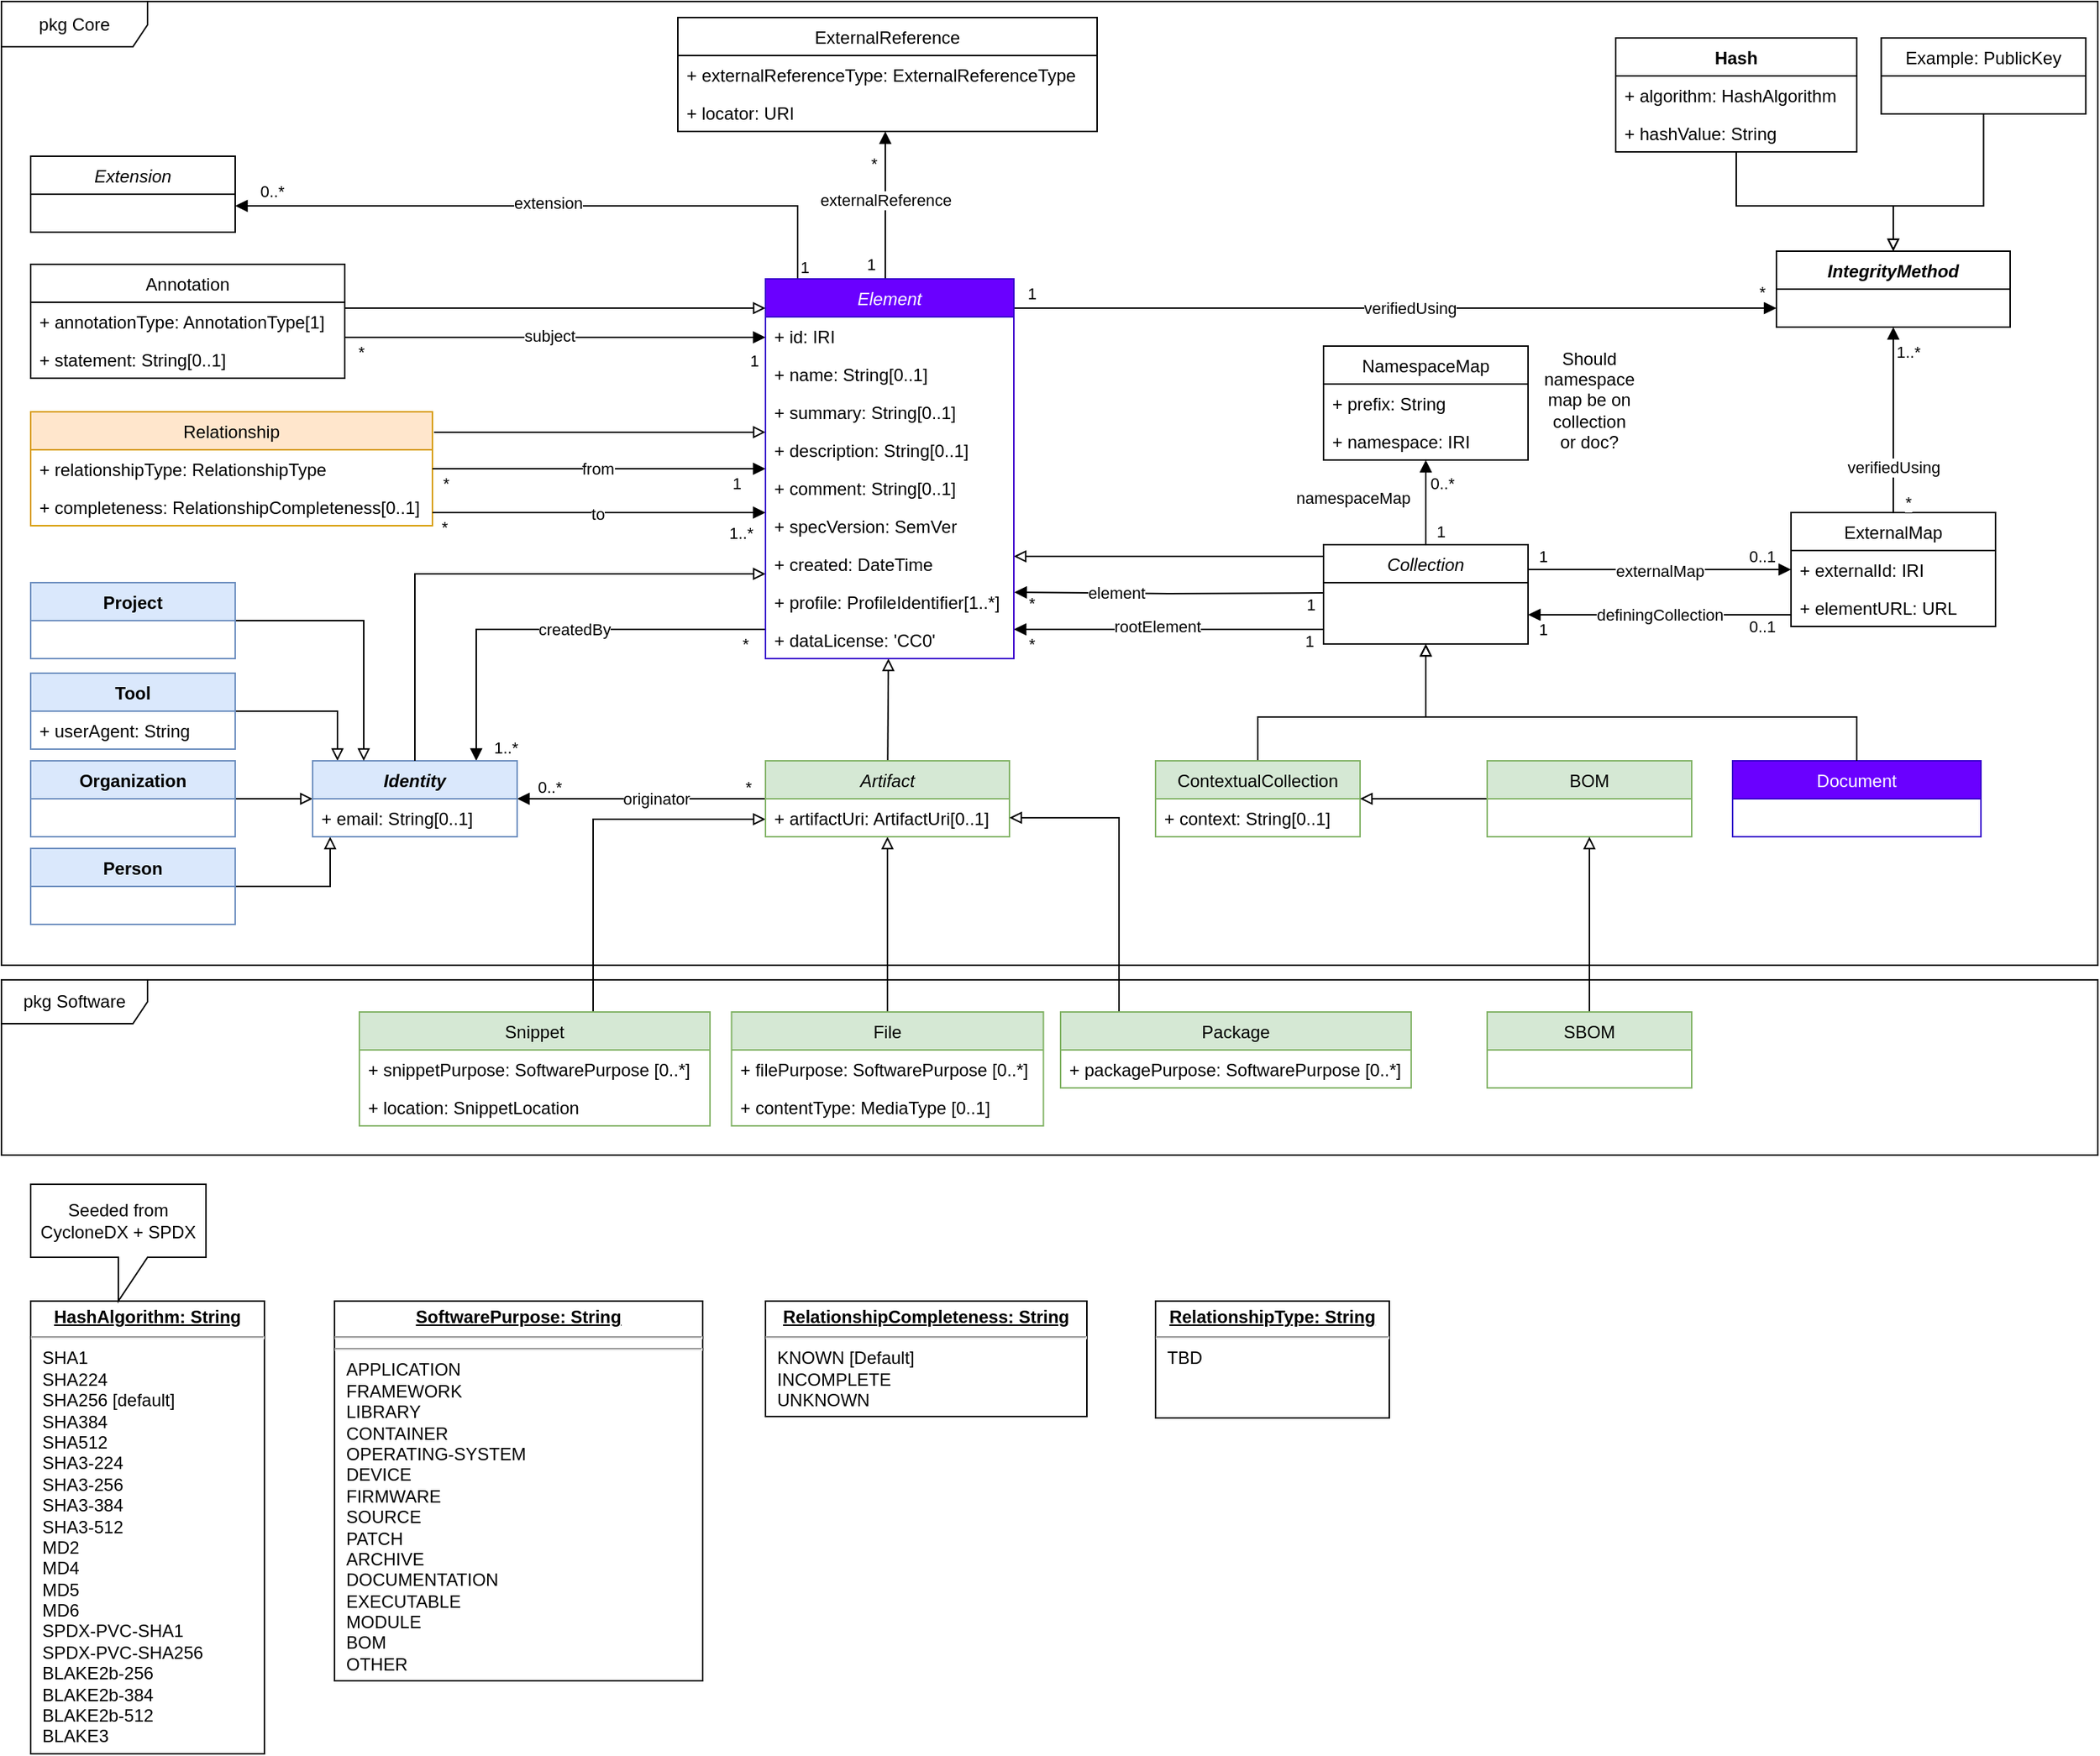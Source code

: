 <mxfile compressed="false" version="16.5.1" type="device">
  <diagram name="Latest" id="evL5fLv8r15yFEJPhG0Y">
    <mxGraphModel dx="1102" dy="1875" grid="1" gridSize="10" guides="1" tooltips="1" connect="1" arrows="1" fold="1" page="1" pageScale="1" pageWidth="1100" pageHeight="850" math="0" shadow="0">
      <root>
        <mxCell id="lbw5UqFOsXxO_sbxoh2b-0" />
        <mxCell id="lbw5UqFOsXxO_sbxoh2b-1" parent="lbw5UqFOsXxO_sbxoh2b-0" />
        <mxCell id="lbw5UqFOsXxO_sbxoh2b-2" value="pkg Core" style="shape=umlFrame;whiteSpace=wrap;html=1;width=100;height=31;" parent="lbw5UqFOsXxO_sbxoh2b-1" vertex="1">
          <mxGeometry x="15" y="-830" width="1435" height="660" as="geometry" />
        </mxCell>
        <mxCell id="lbw5UqFOsXxO_sbxoh2b-64" value="Relationship" style="swimlane;fontStyle=0;childLayout=stackLayout;horizontal=1;startSize=26;fillColor=#ffe6cc;horizontalStack=0;resizeParent=1;resizeParentMax=0;resizeLast=0;collapsible=1;marginBottom=0;strokeColor=#d79b00;" parent="lbw5UqFOsXxO_sbxoh2b-1" vertex="1">
          <mxGeometry x="35" y="-549" width="275" height="78" as="geometry" />
        </mxCell>
        <mxCell id="lbw5UqFOsXxO_sbxoh2b-65" value="+ relationshipType: RelationshipType" style="text;strokeColor=none;fillColor=none;align=left;verticalAlign=top;spacingLeft=4;spacingRight=4;overflow=hidden;rotatable=0;points=[[0,0.5],[1,0.5]];portConstraint=eastwest;" parent="lbw5UqFOsXxO_sbxoh2b-64" vertex="1">
          <mxGeometry y="26" width="275" height="26" as="geometry" />
        </mxCell>
        <mxCell id="lbw5UqFOsXxO_sbxoh2b-66" value="+ completeness: RelationshipCompleteness[0..1]" style="text;strokeColor=none;fillColor=none;align=left;verticalAlign=top;spacingLeft=4;spacingRight=4;overflow=hidden;rotatable=0;points=[[0,0.5],[1,0.5]];portConstraint=eastwest;" parent="lbw5UqFOsXxO_sbxoh2b-64" vertex="1">
          <mxGeometry y="52" width="275" height="26" as="geometry" />
        </mxCell>
        <mxCell id="s9GtI_vweYOVL9K8k0TA-0" value="Collection" style="swimlane;fontStyle=2;childLayout=stackLayout;horizontal=1;startSize=26;fillColor=none;horizontalStack=0;resizeParent=1;resizeParentMax=0;resizeLast=0;collapsible=1;marginBottom=0;" parent="lbw5UqFOsXxO_sbxoh2b-1" vertex="1">
          <mxGeometry x="920" y="-458" width="140" height="68" as="geometry" />
        </mxCell>
        <mxCell id="s9GtI_vweYOVL9K8k0TA-11" value="Document" style="swimlane;fontStyle=0;childLayout=stackLayout;horizontal=1;startSize=26;fillColor=#6a00ff;horizontalStack=0;resizeParent=1;resizeParentMax=0;resizeLast=0;collapsible=1;marginBottom=0;strokeColor=#3700CC;fontColor=#ffffff;" parent="lbw5UqFOsXxO_sbxoh2b-1" vertex="1">
          <mxGeometry x="1200" y="-310" width="170" height="52" as="geometry" />
        </mxCell>
        <mxCell id="ufostXa2ktRmBCj3IWHJ-17" value="ExternalMap" style="swimlane;fontStyle=0;childLayout=stackLayout;horizontal=1;startSize=26;fillColor=none;horizontalStack=0;resizeParent=1;resizeParentMax=0;resizeLast=0;collapsible=1;marginBottom=0;" parent="lbw5UqFOsXxO_sbxoh2b-1" vertex="1">
          <mxGeometry x="1240" y="-480" width="140" height="78" as="geometry" />
        </mxCell>
        <mxCell id="ufostXa2ktRmBCj3IWHJ-18" value="+ externalId: IRI" style="text;strokeColor=none;fillColor=none;align=left;verticalAlign=top;spacingLeft=4;spacingRight=4;overflow=hidden;rotatable=0;points=[[0,0.5],[1,0.5]];portConstraint=eastwest;" parent="ufostXa2ktRmBCj3IWHJ-17" vertex="1">
          <mxGeometry y="26" width="140" height="26" as="geometry" />
        </mxCell>
        <mxCell id="ufostXa2ktRmBCj3IWHJ-19" value="+ elementURL: URL" style="text;strokeColor=none;fillColor=none;align=left;verticalAlign=top;spacingLeft=4;spacingRight=4;overflow=hidden;rotatable=0;points=[[0,0.5],[1,0.5]];portConstraint=eastwest;" parent="ufostXa2ktRmBCj3IWHJ-17" vertex="1">
          <mxGeometry y="52" width="140" height="26" as="geometry" />
        </mxCell>
        <mxCell id="lbw5UqFOsXxO_sbxoh2b-3" value="pkg Software" style="shape=umlFrame;whiteSpace=wrap;html=1;width=100;height=30;" parent="lbw5UqFOsXxO_sbxoh2b-1" vertex="1">
          <mxGeometry x="15" y="-160" width="1435" height="120" as="geometry" />
        </mxCell>
        <mxCell id="lbw5UqFOsXxO_sbxoh2b-4" style="edgeStyle=orthogonalEdgeStyle;rounded=0;orthogonalLoop=1;jettySize=auto;html=1;endArrow=block;endFill=0;" parent="lbw5UqFOsXxO_sbxoh2b-1" source="lbw5UqFOsXxO_sbxoh2b-54" target="lbw5UqFOsXxO_sbxoh2b-51" edge="1">
          <mxGeometry relative="1" as="geometry">
            <mxPoint x="185" y="-514" as="sourcePoint" />
            <Array as="points">
              <mxPoint x="240" y="-224" />
            </Array>
          </mxGeometry>
        </mxCell>
        <mxCell id="lbw5UqFOsXxO_sbxoh2b-5" style="edgeStyle=orthogonalEdgeStyle;rounded=0;orthogonalLoop=1;jettySize=auto;html=1;endArrow=block;endFill=0;" parent="lbw5UqFOsXxO_sbxoh2b-1" source="lbw5UqFOsXxO_sbxoh2b-50" target="lbw5UqFOsXxO_sbxoh2b-51" edge="1">
          <mxGeometry relative="1" as="geometry" />
        </mxCell>
        <mxCell id="lbw5UqFOsXxO_sbxoh2b-6" style="edgeStyle=orthogonalEdgeStyle;rounded=0;orthogonalLoop=1;jettySize=auto;html=1;endArrow=block;endFill=0;" parent="lbw5UqFOsXxO_sbxoh2b-1" source="lbw5UqFOsXxO_sbxoh2b-48" target="lbw5UqFOsXxO_sbxoh2b-51" edge="1">
          <mxGeometry relative="1" as="geometry">
            <Array as="points">
              <mxPoint x="245" y="-344" />
            </Array>
          </mxGeometry>
        </mxCell>
        <mxCell id="lbw5UqFOsXxO_sbxoh2b-11" style="edgeStyle=orthogonalEdgeStyle;rounded=0;orthogonalLoop=1;jettySize=auto;html=1;endArrow=block;endFill=1;" parent="lbw5UqFOsXxO_sbxoh2b-1" source="lbw5UqFOsXxO_sbxoh2b-71" target="lbw5UqFOsXxO_sbxoh2b-45" edge="1">
          <mxGeometry relative="1" as="geometry">
            <mxPoint x="665" y="-318" as="sourcePoint" />
            <Array as="points">
              <mxPoint x="970" y="-620" />
              <mxPoint x="970" y="-620" />
            </Array>
          </mxGeometry>
        </mxCell>
        <mxCell id="lbw5UqFOsXxO_sbxoh2b-12" value="verifiedUsing" style="edgeLabel;html=1;align=center;verticalAlign=middle;resizable=0;points=[];" parent="lbw5UqFOsXxO_sbxoh2b-11" vertex="1" connectable="0">
          <mxGeometry x="0.038" relative="1" as="geometry">
            <mxPoint as="offset" />
          </mxGeometry>
        </mxCell>
        <mxCell id="lbw5UqFOsXxO_sbxoh2b-13" value="1" style="edgeLabel;html=1;align=center;verticalAlign=middle;resizable=0;points=[];" parent="lbw5UqFOsXxO_sbxoh2b-11" vertex="1" connectable="0">
          <mxGeometry x="-0.893" y="-2" relative="1" as="geometry">
            <mxPoint x="-16" y="-12" as="offset" />
          </mxGeometry>
        </mxCell>
        <mxCell id="lbw5UqFOsXxO_sbxoh2b-14" value="*" style="edgeLabel;html=1;align=center;verticalAlign=middle;resizable=0;points=[];" parent="lbw5UqFOsXxO_sbxoh2b-11" vertex="1" connectable="0">
          <mxGeometry x="0.916" y="-2" relative="1" as="geometry">
            <mxPoint x="12" y="-13" as="offset" />
          </mxGeometry>
        </mxCell>
        <mxCell id="lbw5UqFOsXxO_sbxoh2b-15" value="originator" style="edgeStyle=orthogonalEdgeStyle;rounded=0;orthogonalLoop=1;jettySize=auto;html=1;entryX=1;entryY=0.5;entryDx=0;entryDy=0;endArrow=block;endFill=1;" parent="lbw5UqFOsXxO_sbxoh2b-1" source="lbw5UqFOsXxO_sbxoh2b-52" target="lbw5UqFOsXxO_sbxoh2b-51" edge="1">
          <mxGeometry x="-0.117" relative="1" as="geometry">
            <mxPoint as="offset" />
          </mxGeometry>
        </mxCell>
        <mxCell id="lbw5UqFOsXxO_sbxoh2b-16" value="0..*" style="edgeLabel;html=1;align=center;verticalAlign=middle;resizable=0;points=[];" parent="lbw5UqFOsXxO_sbxoh2b-15" vertex="1" connectable="0">
          <mxGeometry x="0.747" y="-1" relative="1" as="geometry">
            <mxPoint y="-7" as="offset" />
          </mxGeometry>
        </mxCell>
        <mxCell id="lbw5UqFOsXxO_sbxoh2b-17" value="*" style="edgeLabel;html=1;align=center;verticalAlign=middle;resizable=0;points=[];" parent="lbw5UqFOsXxO_sbxoh2b-15" vertex="1" connectable="0">
          <mxGeometry x="-0.733" y="-13" relative="1" as="geometry">
            <mxPoint x="10" y="5" as="offset" />
          </mxGeometry>
        </mxCell>
        <mxCell id="lbw5UqFOsXxO_sbxoh2b-18" style="edgeStyle=orthogonalEdgeStyle;rounded=0;orthogonalLoop=1;jettySize=auto;html=1;endArrow=block;endFill=1;" parent="lbw5UqFOsXxO_sbxoh2b-1" source="lbw5UqFOsXxO_sbxoh2b-71" target="lbw5UqFOsXxO_sbxoh2b-51" edge="1">
          <mxGeometry relative="1" as="geometry">
            <mxPoint x="515" y="-586" as="sourcePoint" />
            <mxPoint x="290" y="-455" as="targetPoint" />
            <Array as="points">
              <mxPoint x="340" y="-400" />
            </Array>
          </mxGeometry>
        </mxCell>
        <mxCell id="lbw5UqFOsXxO_sbxoh2b-19" value="createdBy" style="edgeLabel;html=1;align=center;verticalAlign=middle;resizable=0;points=[];" parent="lbw5UqFOsXxO_sbxoh2b-18" vertex="1" connectable="0">
          <mxGeometry x="-0.087" relative="1" as="geometry">
            <mxPoint as="offset" />
          </mxGeometry>
        </mxCell>
        <mxCell id="lbw5UqFOsXxO_sbxoh2b-20" value="1..*" style="edgeLabel;html=1;align=center;verticalAlign=middle;resizable=0;points=[];" parent="lbw5UqFOsXxO_sbxoh2b-18" vertex="1" connectable="0">
          <mxGeometry x="0.884" y="2" relative="1" as="geometry">
            <mxPoint x="18" y="7" as="offset" />
          </mxGeometry>
        </mxCell>
        <mxCell id="s9GtI_vweYOVL9K8k0TA-22" value="*" style="edgeLabel;html=1;align=center;verticalAlign=middle;resizable=0;points=[];fontSize=11;" parent="lbw5UqFOsXxO_sbxoh2b-18" vertex="1" connectable="0">
          <mxGeometry x="-0.9" y="1" relative="1" as="geometry">
            <mxPoint y="9" as="offset" />
          </mxGeometry>
        </mxCell>
        <mxCell id="lbw5UqFOsXxO_sbxoh2b-22" style="edgeStyle=orthogonalEdgeStyle;rounded=0;orthogonalLoop=1;jettySize=auto;html=1;endArrow=block;endFill=1;" parent="lbw5UqFOsXxO_sbxoh2b-1" source="lbw5UqFOsXxO_sbxoh2b-64" target="lbw5UqFOsXxO_sbxoh2b-71" edge="1">
          <mxGeometry relative="1" as="geometry">
            <mxPoint x="963" y="-582" as="sourcePoint" />
            <mxPoint x="708.17" y="-487.83" as="targetPoint" />
            <Array as="points">
              <mxPoint x="350" y="-510" />
              <mxPoint x="350" y="-510" />
            </Array>
          </mxGeometry>
        </mxCell>
        <mxCell id="lbw5UqFOsXxO_sbxoh2b-23" value="1" style="edgeLabel;html=1;align=center;verticalAlign=middle;resizable=0;points=[];" parent="lbw5UqFOsXxO_sbxoh2b-22" vertex="1" connectable="0">
          <mxGeometry x="0.733" y="-1" relative="1" as="geometry">
            <mxPoint x="10.0" y="9" as="offset" />
          </mxGeometry>
        </mxCell>
        <mxCell id="lbw5UqFOsXxO_sbxoh2b-25" value="from" style="edgeLabel;html=1;align=center;verticalAlign=middle;resizable=0;points=[];" parent="lbw5UqFOsXxO_sbxoh2b-22" vertex="1" connectable="0">
          <mxGeometry x="-0.007" relative="1" as="geometry">
            <mxPoint as="offset" />
          </mxGeometry>
        </mxCell>
        <mxCell id="s9GtI_vweYOVL9K8k0TA-24" value="*" style="edgeLabel;html=1;align=center;verticalAlign=middle;resizable=0;points=[];fontSize=11;" parent="lbw5UqFOsXxO_sbxoh2b-22" vertex="1" connectable="0">
          <mxGeometry x="-0.926" y="-1" relative="1" as="geometry">
            <mxPoint y="9" as="offset" />
          </mxGeometry>
        </mxCell>
        <mxCell id="lbw5UqFOsXxO_sbxoh2b-26" style="edgeStyle=orthogonalEdgeStyle;rounded=0;orthogonalLoop=1;jettySize=auto;html=1;endArrow=block;endFill=1;" parent="lbw5UqFOsXxO_sbxoh2b-1" source="lbw5UqFOsXxO_sbxoh2b-64" target="lbw5UqFOsXxO_sbxoh2b-71" edge="1">
          <mxGeometry relative="1" as="geometry">
            <Array as="points">
              <mxPoint x="380" y="-480" />
              <mxPoint x="380" y="-480" />
            </Array>
            <mxPoint x="993" y="-582" as="sourcePoint" />
            <mxPoint x="708" y="-464" as="targetPoint" />
          </mxGeometry>
        </mxCell>
        <mxCell id="lbw5UqFOsXxO_sbxoh2b-27" value="1..*" style="edgeLabel;html=1;align=center;verticalAlign=middle;resizable=0;points=[];" parent="lbw5UqFOsXxO_sbxoh2b-26" vertex="1" connectable="0">
          <mxGeometry x="0.756" y="-1" relative="1" as="geometry">
            <mxPoint x="10.57" y="12.97" as="offset" />
          </mxGeometry>
        </mxCell>
        <mxCell id="lbw5UqFOsXxO_sbxoh2b-29" value="to" style="edgeLabel;html=1;align=center;verticalAlign=middle;resizable=0;points=[];" parent="lbw5UqFOsXxO_sbxoh2b-26" vertex="1" connectable="0">
          <mxGeometry x="0.13" y="-1" relative="1" as="geometry">
            <mxPoint x="-16.6" as="offset" />
          </mxGeometry>
        </mxCell>
        <mxCell id="s9GtI_vweYOVL9K8k0TA-23" value="*" style="edgeLabel;html=1;align=center;verticalAlign=middle;resizable=0;points=[];fontSize=11;" parent="lbw5UqFOsXxO_sbxoh2b-26" vertex="1" connectable="0">
          <mxGeometry x="-0.93" y="-1" relative="1" as="geometry">
            <mxPoint y="9" as="offset" />
          </mxGeometry>
        </mxCell>
        <mxCell id="lbw5UqFOsXxO_sbxoh2b-32" value="" style="endArrow=block;endSize=6;endFill=0;html=1;" parent="lbw5UqFOsXxO_sbxoh2b-1" source="lbw5UqFOsXxO_sbxoh2b-52" target="lbw5UqFOsXxO_sbxoh2b-71" edge="1">
          <mxGeometry width="160" relative="1" as="geometry">
            <mxPoint x="633" y="-569" as="sourcePoint" />
            <mxPoint x="793" y="-569" as="targetPoint" />
          </mxGeometry>
        </mxCell>
        <mxCell id="lbw5UqFOsXxO_sbxoh2b-34" value="&lt;div&gt;&lt;br&gt;&lt;/div&gt;&lt;div&gt;&lt;br&gt;&lt;/div&gt;" style="endArrow=block;endSize=6;endFill=0;html=1;exitX=1.004;exitY=0.179;exitDx=0;exitDy=0;exitPerimeter=0;rounded=0;entryX=0;entryY=0.038;entryDx=0;entryDy=0;entryPerimeter=0;" parent="lbw5UqFOsXxO_sbxoh2b-1" source="lbw5UqFOsXxO_sbxoh2b-64" target="6XS0wSoGIkXF6f-__7vX-1" edge="1">
          <mxGeometry width="160" relative="1" as="geometry">
            <mxPoint x="828" y="-591.065" as="sourcePoint" />
            <mxPoint x="537" y="-537" as="targetPoint" />
          </mxGeometry>
        </mxCell>
        <mxCell id="lbw5UqFOsXxO_sbxoh2b-38" style="edgeStyle=orthogonalEdgeStyle;rounded=0;orthogonalLoop=1;jettySize=auto;html=1;startSize=6;endArrow=block;endFill=0;endSize=6;" parent="lbw5UqFOsXxO_sbxoh2b-1" source="s9GtI_vweYOVL9K8k0TA-0" target="lbw5UqFOsXxO_sbxoh2b-71" edge="1">
          <mxGeometry relative="1" as="geometry">
            <Array as="points">
              <mxPoint x="870" y="-450" />
              <mxPoint x="870" y="-450" />
            </Array>
          </mxGeometry>
        </mxCell>
        <mxCell id="lbw5UqFOsXxO_sbxoh2b-39" style="edgeStyle=orthogonalEdgeStyle;rounded=0;orthogonalLoop=1;jettySize=auto;html=1;startSize=6;endArrow=block;endFill=0;endSize=6;exitX=0.5;exitY=0;exitDx=0;exitDy=0;" parent="lbw5UqFOsXxO_sbxoh2b-1" source="lbw5UqFOsXxO_sbxoh2b-42" target="lbw5UqFOsXxO_sbxoh2b-52" edge="1">
          <mxGeometry relative="1" as="geometry" />
        </mxCell>
        <mxCell id="lbw5UqFOsXxO_sbxoh2b-40" style="edgeStyle=orthogonalEdgeStyle;rounded=0;orthogonalLoop=1;jettySize=auto;html=1;startSize=6;endArrow=block;endFill=0;endSize=6;exitX=0.5;exitY=0;exitDx=0;exitDy=0;" parent="lbw5UqFOsXxO_sbxoh2b-1" source="lbw5UqFOsXxO_sbxoh2b-43" target="lbw5UqFOsXxO_sbxoh2b-52" edge="1">
          <mxGeometry relative="1" as="geometry">
            <mxPoint x="765" y="-334.96" as="sourcePoint" />
            <Array as="points">
              <mxPoint x="420" y="-270" />
            </Array>
          </mxGeometry>
        </mxCell>
        <mxCell id="7X9VmMs6XNZlRR0Fnkzy-20" style="edgeStyle=orthogonalEdgeStyle;rounded=0;orthogonalLoop=1;jettySize=auto;html=1;endArrow=block;endFill=1;" parent="lbw5UqFOsXxO_sbxoh2b-1" source="s9GtI_vweYOVL9K8k0TA-0" target="lbw5UqFOsXxO_sbxoh2b-71" edge="1">
          <mxGeometry relative="1" as="geometry">
            <Array as="points">
              <mxPoint x="890" y="-400" />
              <mxPoint x="890" y="-400" />
            </Array>
          </mxGeometry>
        </mxCell>
        <mxCell id="7X9VmMs6XNZlRR0Fnkzy-21" value="rootElement" style="edgeLabel;html=1;align=center;verticalAlign=middle;resizable=0;points=[];" parent="7X9VmMs6XNZlRR0Fnkzy-20" vertex="1" connectable="0">
          <mxGeometry x="0.081" y="-2" relative="1" as="geometry">
            <mxPoint as="offset" />
          </mxGeometry>
        </mxCell>
        <mxCell id="ufostXa2ktRmBCj3IWHJ-2" value="1" style="edgeLabel;html=1;align=center;verticalAlign=middle;resizable=0;points=[];" parent="7X9VmMs6XNZlRR0Fnkzy-20" vertex="1" connectable="0">
          <mxGeometry x="-0.904" y="4" relative="1" as="geometry">
            <mxPoint y="4" as="offset" />
          </mxGeometry>
        </mxCell>
        <mxCell id="ufostXa2ktRmBCj3IWHJ-3" value="*" style="edgeLabel;html=1;align=center;verticalAlign=middle;resizable=0;points=[];" parent="7X9VmMs6XNZlRR0Fnkzy-20" vertex="1" connectable="0">
          <mxGeometry x="0.868" y="1" relative="1" as="geometry">
            <mxPoint x="-2" y="9" as="offset" />
          </mxGeometry>
        </mxCell>
        <mxCell id="s9GtI_vweYOVL9K8k0TA-4" style="edgeStyle=orthogonalEdgeStyle;rounded=0;orthogonalLoop=1;jettySize=auto;html=1;exitX=0.5;exitY=0;exitDx=0;exitDy=0;endArrow=block;endFill=0;" parent="lbw5UqFOsXxO_sbxoh2b-1" source="lbw5UqFOsXxO_sbxoh2b-41" target="s9GtI_vweYOVL9K8k0TA-0" edge="1">
          <mxGeometry relative="1" as="geometry">
            <Array as="points">
              <mxPoint x="875" y="-340" />
              <mxPoint x="990" y="-340" />
            </Array>
          </mxGeometry>
        </mxCell>
        <mxCell id="lbw5UqFOsXxO_sbxoh2b-41" value="ContextualCollection" style="swimlane;fontStyle=0;childLayout=stackLayout;horizontal=1;startSize=26;fillColor=#d5e8d4;horizontalStack=0;resizeParent=1;resizeParentMax=0;resizeLast=0;collapsible=1;marginBottom=0;strokeColor=#82b366;" parent="lbw5UqFOsXxO_sbxoh2b-1" vertex="1">
          <mxGeometry x="805" y="-310" width="140" height="52" as="geometry" />
        </mxCell>
        <mxCell id="eatYn8EK-HgDlf0eNMnl-9" value="+ context: String[0..1]" style="text;strokeColor=none;fillColor=none;align=left;verticalAlign=top;spacingLeft=4;spacingRight=4;overflow=hidden;rotatable=0;points=[[0,0.5],[1,0.5]];portConstraint=eastwest;" parent="lbw5UqFOsXxO_sbxoh2b-41" vertex="1">
          <mxGeometry y="26" width="140" height="26" as="geometry" />
        </mxCell>
        <mxCell id="lbw5UqFOsXxO_sbxoh2b-43" value="Snippet" style="swimlane;fontStyle=0;childLayout=stackLayout;horizontal=1;startSize=26;fillColor=#d5e8d4;horizontalStack=0;resizeParent=1;resizeParentMax=0;resizeLast=0;collapsible=1;marginBottom=0;strokeColor=#82b366;" parent="lbw5UqFOsXxO_sbxoh2b-1" vertex="1">
          <mxGeometry x="260" y="-138" width="240" height="78" as="geometry" />
        </mxCell>
        <mxCell id="lbw5UqFOsXxO_sbxoh2b-44" value="+ snippetPurpose: SoftwarePurpose [0..*]" style="text;strokeColor=none;fillColor=none;align=left;verticalAlign=top;spacingLeft=4;spacingRight=4;overflow=hidden;rotatable=0;points=[[0,0.5],[1,0.5]];portConstraint=eastwest;" parent="lbw5UqFOsXxO_sbxoh2b-43" vertex="1">
          <mxGeometry y="26" width="240" height="26" as="geometry" />
        </mxCell>
        <mxCell id="t8FX-Gni1pE77RGUYnyY-1" value="+ location: SnippetLocation" style="text;strokeColor=none;fillColor=none;align=left;verticalAlign=top;spacingLeft=4;spacingRight=4;overflow=hidden;rotatable=0;points=[[0,0.5],[1,0.5]];portConstraint=eastwest;" parent="lbw5UqFOsXxO_sbxoh2b-43" vertex="1">
          <mxGeometry y="52" width="240" height="26" as="geometry" />
        </mxCell>
        <mxCell id="lbw5UqFOsXxO_sbxoh2b-48" value="Tool" style="swimlane;fontStyle=1;childLayout=stackLayout;horizontal=1;startSize=26;fillColor=#dae8fc;horizontalStack=0;resizeParent=1;resizeParentMax=0;resizeLast=0;collapsible=1;marginBottom=0;strokeColor=#6c8ebf;" parent="lbw5UqFOsXxO_sbxoh2b-1" vertex="1">
          <mxGeometry x="35" y="-370" width="140" height="52" as="geometry" />
        </mxCell>
        <mxCell id="lbw5UqFOsXxO_sbxoh2b-49" value="+ userAgent: String" style="text;strokeColor=none;fillColor=none;align=left;verticalAlign=top;spacingLeft=4;spacingRight=4;overflow=hidden;rotatable=0;points=[[0,0.5],[1,0.5]];portConstraint=eastwest;" parent="lbw5UqFOsXxO_sbxoh2b-48" vertex="1">
          <mxGeometry y="26" width="140" height="26" as="geometry" />
        </mxCell>
        <mxCell id="lbw5UqFOsXxO_sbxoh2b-50" value="Organization" style="swimlane;fontStyle=1;childLayout=stackLayout;horizontal=1;startSize=26;fillColor=#dae8fc;horizontalStack=0;resizeParent=1;resizeParentMax=0;resizeLast=0;collapsible=1;marginBottom=0;strokeColor=#6c8ebf;" parent="lbw5UqFOsXxO_sbxoh2b-1" vertex="1">
          <mxGeometry x="35" y="-310" width="140" height="52" as="geometry" />
        </mxCell>
        <mxCell id="lbw5UqFOsXxO_sbxoh2b-51" value="Identity" style="swimlane;fontStyle=3;childLayout=stackLayout;horizontal=1;startSize=26;fillColor=#dae8fc;horizontalStack=0;resizeParent=1;resizeParentMax=0;resizeLast=0;collapsible=1;marginBottom=0;strokeColor=#6c8ebf;" parent="lbw5UqFOsXxO_sbxoh2b-1" vertex="1">
          <mxGeometry x="228" y="-310" width="140" height="52" as="geometry" />
        </mxCell>
        <mxCell id="6XS0wSoGIkXF6f-__7vX-4" value="+ email: String[0..1]" style="text;strokeColor=none;fillColor=none;align=left;verticalAlign=top;spacingLeft=4;spacingRight=4;overflow=hidden;rotatable=0;points=[[0,0.5],[1,0.5]];portConstraint=eastwest;" parent="lbw5UqFOsXxO_sbxoh2b-51" vertex="1">
          <mxGeometry y="26" width="140" height="26" as="geometry" />
        </mxCell>
        <mxCell id="lbw5UqFOsXxO_sbxoh2b-52" value="Artifact" style="swimlane;fontStyle=2;childLayout=stackLayout;horizontal=1;startSize=26;fillColor=#d5e8d4;horizontalStack=0;resizeParent=1;resizeParentMax=0;resizeLast=0;collapsible=1;marginBottom=0;strokeColor=#82b366;" parent="lbw5UqFOsXxO_sbxoh2b-1" vertex="1">
          <mxGeometry x="538" y="-310" width="167" height="52" as="geometry" />
        </mxCell>
        <mxCell id="lbw5UqFOsXxO_sbxoh2b-53" value="+ artifactUri: ArtifactUri[0..1]" style="text;strokeColor=none;fillColor=none;align=left;verticalAlign=top;spacingLeft=4;spacingRight=4;overflow=hidden;rotatable=0;points=[[0,0.5],[1,0.5]];portConstraint=eastwest;" parent="lbw5UqFOsXxO_sbxoh2b-52" vertex="1">
          <mxGeometry y="26" width="167" height="26" as="geometry" />
        </mxCell>
        <mxCell id="lbw5UqFOsXxO_sbxoh2b-54" value="Person" style="swimlane;fontStyle=1;childLayout=stackLayout;horizontal=1;startSize=26;fillColor=#dae8fc;horizontalStack=0;resizeParent=1;resizeParentMax=0;resizeLast=0;collapsible=1;marginBottom=0;strokeColor=#6c8ebf;" parent="lbw5UqFOsXxO_sbxoh2b-1" vertex="1">
          <mxGeometry x="35" y="-250" width="140" height="52" as="geometry" />
        </mxCell>
        <mxCell id="lbw5UqFOsXxO_sbxoh2b-60" value="" style="endArrow=block;endFill=1;html=1;edgeStyle=orthogonalEdgeStyle;align=left;verticalAlign=top;rounded=0;" parent="lbw5UqFOsXxO_sbxoh2b-1" source="lbw5UqFOsXxO_sbxoh2b-71" target="lbw5UqFOsXxO_sbxoh2b-82" edge="1">
          <mxGeometry x="-1" relative="1" as="geometry">
            <mxPoint x="660" y="-525.998" as="sourcePoint" />
            <mxPoint x="846.44" y="-483.01" as="targetPoint" />
            <Array as="points">
              <mxPoint x="560" y="-690" />
            </Array>
          </mxGeometry>
        </mxCell>
        <mxCell id="lbw5UqFOsXxO_sbxoh2b-61" value="extension" style="edgeLabel;html=1;align=center;verticalAlign=middle;resizable=0;points=[];" parent="lbw5UqFOsXxO_sbxoh2b-60" vertex="1" connectable="0">
          <mxGeometry x="0.017" y="-2" relative="1" as="geometry">
            <mxPoint as="offset" />
          </mxGeometry>
        </mxCell>
        <mxCell id="lbw5UqFOsXxO_sbxoh2b-62" value="1" style="edgeLabel;resizable=0;html=1;align=left;verticalAlign=bottom;" parent="lbw5UqFOsXxO_sbxoh2b-60" connectable="0" vertex="1">
          <mxGeometry x="-1" relative="1" as="geometry">
            <mxPoint as="offset" />
          </mxGeometry>
        </mxCell>
        <mxCell id="lbw5UqFOsXxO_sbxoh2b-63" value="0..*" style="edgeLabel;html=1;align=center;verticalAlign=middle;resizable=0;points=[];" parent="lbw5UqFOsXxO_sbxoh2b-60" vertex="1" connectable="0">
          <mxGeometry x="0.893" y="2" relative="1" as="geometry">
            <mxPoint x="1" y="-12.0" as="offset" />
          </mxGeometry>
        </mxCell>
        <mxCell id="lbw5UqFOsXxO_sbxoh2b-42" value="File" style="swimlane;fontStyle=0;childLayout=stackLayout;horizontal=1;startSize=26;fillColor=#d5e8d4;horizontalStack=0;resizeParent=1;resizeParentMax=0;resizeLast=0;collapsible=1;marginBottom=0;strokeColor=#82b366;" parent="lbw5UqFOsXxO_sbxoh2b-1" vertex="1">
          <mxGeometry x="514.75" y="-138" width="213.5" height="78" as="geometry" />
        </mxCell>
        <mxCell id="6XS0wSoGIkXF6f-__7vX-6" value="+ filePurpose: SoftwarePurpose [0..*]" style="text;strokeColor=none;fillColor=none;align=left;verticalAlign=top;spacingLeft=4;spacingRight=4;overflow=hidden;rotatable=0;points=[[0,0.5],[1,0.5]];portConstraint=eastwest;" parent="lbw5UqFOsXxO_sbxoh2b-42" vertex="1">
          <mxGeometry y="26" width="213.5" height="26" as="geometry" />
        </mxCell>
        <mxCell id="6XS0wSoGIkXF6f-__7vX-9" value="+ contentType: MediaType [0..1]" style="text;strokeColor=none;fillColor=none;align=left;verticalAlign=top;spacingLeft=4;spacingRight=4;overflow=hidden;rotatable=0;points=[[0,0.5],[1,0.5]];portConstraint=eastwest;" parent="lbw5UqFOsXxO_sbxoh2b-42" vertex="1">
          <mxGeometry y="52" width="213.5" height="26" as="geometry" />
        </mxCell>
        <mxCell id="lbw5UqFOsXxO_sbxoh2b-82" value="Extension" style="swimlane;fontStyle=2;childLayout=stackLayout;horizontal=1;startSize=26;fillColor=none;horizontalStack=0;resizeParent=1;resizeParentMax=0;resizeLast=0;collapsible=1;marginBottom=0;" parent="lbw5UqFOsXxO_sbxoh2b-1" vertex="1">
          <mxGeometry x="35" y="-724" width="140" height="52" as="geometry" />
        </mxCell>
        <mxCell id="lbw5UqFOsXxO_sbxoh2b-55" value="ExternalReference" style="swimlane;fontStyle=0;childLayout=stackLayout;horizontal=1;startSize=26;fillColor=none;horizontalStack=0;resizeParent=1;resizeParentMax=0;resizeLast=0;collapsible=1;marginBottom=0;" parent="lbw5UqFOsXxO_sbxoh2b-1" vertex="1">
          <mxGeometry x="478" y="-819" width="287" height="78" as="geometry" />
        </mxCell>
        <mxCell id="lbw5UqFOsXxO_sbxoh2b-56" value="+ externalReferenceType: ExternalReferenceType" style="text;strokeColor=none;fillColor=none;align=left;verticalAlign=top;spacingLeft=4;spacingRight=4;overflow=hidden;rotatable=0;points=[[0,0.5],[1,0.5]];portConstraint=eastwest;" parent="lbw5UqFOsXxO_sbxoh2b-55" vertex="1">
          <mxGeometry y="26" width="287" height="26" as="geometry" />
        </mxCell>
        <mxCell id="lbw5UqFOsXxO_sbxoh2b-57" value="+ locator: URI" style="text;strokeColor=none;fillColor=none;align=left;verticalAlign=top;spacingLeft=4;spacingRight=4;overflow=hidden;rotatable=0;points=[[0,0.5],[1,0.5]];portConstraint=eastwest;" parent="lbw5UqFOsXxO_sbxoh2b-55" vertex="1">
          <mxGeometry y="52" width="287" height="26" as="geometry" />
        </mxCell>
        <mxCell id="lbw5UqFOsXxO_sbxoh2b-7" style="edgeStyle=orthogonalEdgeStyle;rounded=0;orthogonalLoop=1;jettySize=auto;html=1;endArrow=block;endFill=1;" parent="lbw5UqFOsXxO_sbxoh2b-1" source="lbw5UqFOsXxO_sbxoh2b-71" target="lbw5UqFOsXxO_sbxoh2b-55" edge="1">
          <mxGeometry relative="1" as="geometry">
            <mxPoint x="590" y="-630" as="sourcePoint" />
            <mxPoint x="557" y="-710" as="targetPoint" />
            <Array as="points">
              <mxPoint x="620" y="-660" />
              <mxPoint x="620" y="-660" />
            </Array>
          </mxGeometry>
        </mxCell>
        <mxCell id="lbw5UqFOsXxO_sbxoh2b-9" value="*" style="edgeLabel;html=1;align=center;verticalAlign=middle;resizable=0;points=[];" parent="lbw5UqFOsXxO_sbxoh2b-7" vertex="1" connectable="0">
          <mxGeometry x="0.859" y="-1" relative="1" as="geometry">
            <mxPoint x="-9" y="14.26" as="offset" />
          </mxGeometry>
        </mxCell>
        <mxCell id="lbw5UqFOsXxO_sbxoh2b-8" value="1" style="edgeLabel;html=1;align=center;verticalAlign=middle;resizable=0;points=[];" parent="lbw5UqFOsXxO_sbxoh2b-7" vertex="1" connectable="0">
          <mxGeometry x="-0.859" y="-1" relative="1" as="geometry">
            <mxPoint x="-11" y="-3.06" as="offset" />
          </mxGeometry>
        </mxCell>
        <mxCell id="lbw5UqFOsXxO_sbxoh2b-10" value="externalReference" style="edgeLabel;html=1;align=center;verticalAlign=middle;resizable=0;points=[];" parent="lbw5UqFOsXxO_sbxoh2b-7" vertex="1" connectable="0">
          <mxGeometry x="0.205" y="-2" relative="1" as="geometry">
            <mxPoint x="-2" y="7.03" as="offset" />
          </mxGeometry>
        </mxCell>
        <mxCell id="6XS0wSoGIkXF6f-__7vX-15" value="&lt;p style=&quot;margin: 0px ; margin-top: 4px ; text-align: center ; text-decoration: underline&quot;&gt;&lt;b&gt;HashAlgorithm: String&lt;/b&gt;&lt;/p&gt;&lt;hr&gt;&lt;p style=&quot;margin: 0px ; margin-left: 8px&quot;&gt;SHA1&lt;/p&gt;&lt;p style=&quot;margin: 0px ; margin-left: 8px&quot;&gt;SHA224&lt;/p&gt;&lt;p style=&quot;margin: 0px ; margin-left: 8px&quot;&gt;SHA256 [default]&lt;/p&gt;&lt;p style=&quot;margin: 0px ; margin-left: 8px&quot;&gt;SHA384&lt;/p&gt;&lt;p style=&quot;margin: 0px ; margin-left: 8px&quot;&gt;SHA512&lt;/p&gt;&lt;p style=&quot;margin: 0px ; margin-left: 8px&quot;&gt;SHA3-224&lt;/p&gt;&lt;p style=&quot;margin: 0px ; margin-left: 8px&quot;&gt;SHA3-256&lt;/p&gt;&lt;p style=&quot;margin: 0px ; margin-left: 8px&quot;&gt;SHA3-384&lt;/p&gt;&lt;p style=&quot;margin: 0px ; margin-left: 8px&quot;&gt;SHA3-512&lt;/p&gt;&lt;p style=&quot;margin: 0px ; margin-left: 8px&quot;&gt;MD2&lt;/p&gt;&lt;p style=&quot;margin: 0px ; margin-left: 8px&quot;&gt;MD4&lt;/p&gt;&lt;p style=&quot;margin: 0px ; margin-left: 8px&quot;&gt;MD5&lt;/p&gt;&lt;p style=&quot;margin: 0px ; margin-left: 8px&quot;&gt;MD6&lt;/p&gt;&lt;p style=&quot;margin: 0px ; margin-left: 8px&quot;&gt;SPDX-PVC-SHA1&lt;/p&gt;&lt;p style=&quot;margin: 0px ; margin-left: 8px&quot;&gt;SPDX-PVC-SHA256&lt;/p&gt;&lt;p style=&quot;margin: 0px ; margin-left: 8px&quot;&gt;BLAKE2b-256&lt;/p&gt;&lt;p style=&quot;margin: 0px ; margin-left: 8px&quot;&gt;BLAKE2b-384&lt;/p&gt;&lt;p style=&quot;margin: 0px ; margin-left: 8px&quot;&gt;BLAKE2b-512&lt;/p&gt;&lt;p style=&quot;margin: 0px ; margin-left: 8px&quot;&gt;BLAKE3&lt;/p&gt;" style="verticalAlign=top;align=left;overflow=fill;fontSize=12;fontFamily=Helvetica;html=1;" parent="lbw5UqFOsXxO_sbxoh2b-1" vertex="1">
          <mxGeometry x="35" y="60" width="160" height="310" as="geometry" />
        </mxCell>
        <mxCell id="6XS0wSoGIkXF6f-__7vX-26" value="Seeded from CycloneDX + SPDX" style="shape=callout;whiteSpace=wrap;html=1;perimeter=calloutPerimeter;" parent="lbw5UqFOsXxO_sbxoh2b-1" vertex="1">
          <mxGeometry x="35" y="-20" width="120" height="80" as="geometry" />
        </mxCell>
        <mxCell id="5FtSzHESpUjzpo75bhwH-4" style="edgeStyle=orthogonalEdgeStyle;rounded=0;orthogonalLoop=1;jettySize=auto;html=1;endArrow=block;endFill=0;" parent="lbw5UqFOsXxO_sbxoh2b-1" source="5FtSzHESpUjzpo75bhwH-0" target="lbw5UqFOsXxO_sbxoh2b-45" edge="1">
          <mxGeometry relative="1" as="geometry">
            <Array as="points">
              <mxPoint x="1203" y="-690" />
              <mxPoint x="1310" y="-690" />
            </Array>
          </mxGeometry>
        </mxCell>
        <mxCell id="lbw5UqFOsXxO_sbxoh2b-45" value="IntegrityMethod" style="swimlane;fontStyle=3;childLayout=stackLayout;horizontal=1;startSize=26;fillColor=none;horizontalStack=0;resizeParent=1;resizeParentMax=0;resizeLast=0;collapsible=1;marginBottom=0;" parent="lbw5UqFOsXxO_sbxoh2b-1" vertex="1">
          <mxGeometry x="1230" y="-659" width="160" height="52" as="geometry" />
        </mxCell>
        <mxCell id="5FtSzHESpUjzpo75bhwH-0" value="Hash" style="swimlane;fontStyle=1;childLayout=stackLayout;horizontal=1;startSize=26;fillColor=none;horizontalStack=0;resizeParent=1;resizeParentMax=0;resizeLast=0;collapsible=1;marginBottom=0;" parent="lbw5UqFOsXxO_sbxoh2b-1" vertex="1">
          <mxGeometry x="1120" y="-805" width="165" height="78" as="geometry" />
        </mxCell>
        <mxCell id="5FtSzHESpUjzpo75bhwH-1" value="+ algorithm: HashAlgorithm" style="text;strokeColor=none;fillColor=none;align=left;verticalAlign=top;spacingLeft=4;spacingRight=4;overflow=hidden;rotatable=0;points=[[0,0.5],[1,0.5]];portConstraint=eastwest;" parent="5FtSzHESpUjzpo75bhwH-0" vertex="1">
          <mxGeometry y="26" width="165" height="26" as="geometry" />
        </mxCell>
        <mxCell id="5FtSzHESpUjzpo75bhwH-2" value="+ hashValue: String" style="text;strokeColor=none;fillColor=none;align=left;verticalAlign=top;spacingLeft=4;spacingRight=4;overflow=hidden;rotatable=0;points=[[0,0.5],[1,0.5]];portConstraint=eastwest;" parent="5FtSzHESpUjzpo75bhwH-0" vertex="1">
          <mxGeometry y="52" width="165" height="26" as="geometry" />
        </mxCell>
        <mxCell id="11dFeftOe7PHnhLJCQio-26" style="edgeStyle=orthogonalEdgeStyle;rounded=0;orthogonalLoop=1;jettySize=auto;html=1;endArrow=block;endFill=0;entryX=1;entryY=0.5;entryDx=0;entryDy=0;" parent="lbw5UqFOsXxO_sbxoh2b-1" source="11dFeftOe7PHnhLJCQio-24" target="lbw5UqFOsXxO_sbxoh2b-53" edge="1">
          <mxGeometry relative="1" as="geometry">
            <Array as="points">
              <mxPoint x="780" y="-271" />
            </Array>
          </mxGeometry>
        </mxCell>
        <mxCell id="11dFeftOe7PHnhLJCQio-24" value="Package" style="swimlane;fontStyle=0;childLayout=stackLayout;horizontal=1;startSize=26;fillColor=#d5e8d4;horizontalStack=0;resizeParent=1;resizeParentMax=0;resizeLast=0;collapsible=1;marginBottom=0;strokeColor=#82b366;" parent="lbw5UqFOsXxO_sbxoh2b-1" vertex="1">
          <mxGeometry x="740" y="-138" width="240" height="52" as="geometry" />
        </mxCell>
        <mxCell id="11dFeftOe7PHnhLJCQio-25" value="+ packagePurpose: SoftwarePurpose [0..*]" style="text;strokeColor=none;fillColor=none;align=left;verticalAlign=top;spacingLeft=4;spacingRight=4;overflow=hidden;rotatable=0;points=[[0,0.5],[1,0.5]];portConstraint=eastwest;" parent="11dFeftOe7PHnhLJCQio-24" vertex="1">
          <mxGeometry y="26" width="240" height="26" as="geometry" />
        </mxCell>
        <mxCell id="ufostXa2ktRmBCj3IWHJ-5" style="edgeStyle=orthogonalEdgeStyle;rounded=0;orthogonalLoop=1;jettySize=auto;html=1;endArrow=block;endFill=1;" parent="lbw5UqFOsXxO_sbxoh2b-1" source="7X9VmMs6XNZlRR0Fnkzy-4" target="lbw5UqFOsXxO_sbxoh2b-71" edge="1">
          <mxGeometry relative="1" as="geometry">
            <Array as="points">
              <mxPoint x="300" y="-600" />
              <mxPoint x="300" y="-600" />
            </Array>
          </mxGeometry>
        </mxCell>
        <mxCell id="ufostXa2ktRmBCj3IWHJ-6" value="*" style="edgeLabel;html=1;align=center;verticalAlign=middle;resizable=0;points=[];" parent="ufostXa2ktRmBCj3IWHJ-5" vertex="1" connectable="0">
          <mxGeometry x="0.892" y="-1" relative="1" as="geometry">
            <mxPoint x="-262" y="9" as="offset" />
          </mxGeometry>
        </mxCell>
        <mxCell id="ufostXa2ktRmBCj3IWHJ-7" value="1" style="edgeLabel;html=1;align=center;verticalAlign=middle;resizable=0;points=[];" parent="ufostXa2ktRmBCj3IWHJ-5" vertex="1" connectable="0">
          <mxGeometry x="-0.939" y="-3" relative="1" as="geometry">
            <mxPoint x="271" y="13" as="offset" />
          </mxGeometry>
        </mxCell>
        <mxCell id="ufostXa2ktRmBCj3IWHJ-9" value="subject" style="edgeLabel;html=1;align=center;verticalAlign=middle;resizable=0;points=[];" parent="ufostXa2ktRmBCj3IWHJ-5" vertex="1" connectable="0">
          <mxGeometry x="-0.354" y="1" relative="1" as="geometry">
            <mxPoint x="47" as="offset" />
          </mxGeometry>
        </mxCell>
        <mxCell id="7X9VmMs6XNZlRR0Fnkzy-4" value="Annotation" style="swimlane;fontStyle=0;childLayout=stackLayout;horizontal=1;startSize=26;fillColor=none;horizontalStack=0;resizeParent=1;resizeParentMax=0;resizeLast=0;collapsible=1;marginBottom=0;" parent="lbw5UqFOsXxO_sbxoh2b-1" vertex="1">
          <mxGeometry x="35" y="-650" width="215" height="78" as="geometry" />
        </mxCell>
        <mxCell id="ufostXa2ktRmBCj3IWHJ-8" value="+ annotationType: AnnotationType[1]" style="text;strokeColor=none;fillColor=none;align=left;verticalAlign=top;spacingLeft=4;spacingRight=4;overflow=hidden;rotatable=0;points=[[0,0.5],[1,0.5]];portConstraint=eastwest;" parent="7X9VmMs6XNZlRR0Fnkzy-4" vertex="1">
          <mxGeometry y="26" width="215" height="26" as="geometry" />
        </mxCell>
        <mxCell id="ufostXa2ktRmBCj3IWHJ-11" value="+ statement: String[0..1]" style="text;strokeColor=none;fillColor=none;align=left;verticalAlign=top;spacingLeft=4;spacingRight=4;overflow=hidden;rotatable=0;points=[[0,0.5],[1,0.5]];portConstraint=eastwest;" parent="7X9VmMs6XNZlRR0Fnkzy-4" vertex="1">
          <mxGeometry y="52" width="215" height="26" as="geometry" />
        </mxCell>
        <mxCell id="2ty5qYN4HhA2UddPBXi4-2" style="edgeStyle=orthogonalEdgeStyle;rounded=0;orthogonalLoop=1;jettySize=auto;html=1;endArrow=block;endFill=1;exitX=1;exitY=0.25;exitDx=0;exitDy=0;" parent="lbw5UqFOsXxO_sbxoh2b-1" source="s9GtI_vweYOVL9K8k0TA-0" target="ufostXa2ktRmBCj3IWHJ-17" edge="1">
          <mxGeometry relative="1" as="geometry">
            <Array as="points">
              <mxPoint x="1340" y="-441" />
            </Array>
            <mxPoint x="270" y="-523" as="sourcePoint" />
          </mxGeometry>
        </mxCell>
        <mxCell id="2ty5qYN4HhA2UddPBXi4-3" value="externalMap" style="edgeLabel;html=1;align=center;verticalAlign=middle;resizable=0;points=[];" parent="2ty5qYN4HhA2UddPBXi4-2" vertex="1" connectable="0">
          <mxGeometry x="0.136" y="1" relative="1" as="geometry">
            <mxPoint x="-12" y="2.0" as="offset" />
          </mxGeometry>
        </mxCell>
        <mxCell id="2ty5qYN4HhA2UddPBXi4-9" value="1" style="edgeLabel;html=1;align=center;verticalAlign=middle;resizable=0;points=[];" parent="2ty5qYN4HhA2UddPBXi4-2" vertex="1" connectable="0">
          <mxGeometry x="0.878" relative="1" as="geometry">
            <mxPoint x="-159" y="-9" as="offset" />
          </mxGeometry>
        </mxCell>
        <mxCell id="2ty5qYN4HhA2UddPBXi4-10" value="0..1" style="edgeLabel;html=1;align=center;verticalAlign=middle;resizable=0;points=[];" parent="2ty5qYN4HhA2UddPBXi4-2" vertex="1" connectable="0">
          <mxGeometry x="-0.926" y="-1" relative="1" as="geometry">
            <mxPoint x="153" y="-10" as="offset" />
          </mxGeometry>
        </mxCell>
        <mxCell id="2ty5qYN4HhA2UddPBXi4-13" style="edgeStyle=orthogonalEdgeStyle;rounded=0;orthogonalLoop=1;jettySize=auto;html=1;endArrow=block;endFill=1;" parent="lbw5UqFOsXxO_sbxoh2b-1" source="ufostXa2ktRmBCj3IWHJ-17" target="lbw5UqFOsXxO_sbxoh2b-45" edge="1">
          <mxGeometry relative="1" as="geometry" />
        </mxCell>
        <mxCell id="2ty5qYN4HhA2UddPBXi4-14" value="verifiedUsing" style="edgeLabel;html=1;align=center;verticalAlign=middle;resizable=0;points=[];" parent="2ty5qYN4HhA2UddPBXi4-13" vertex="1" connectable="0">
          <mxGeometry x="-0.875" relative="1" as="geometry">
            <mxPoint y="-23" as="offset" />
          </mxGeometry>
        </mxCell>
        <mxCell id="2ty5qYN4HhA2UddPBXi4-15" value="*" style="edgeLabel;html=1;align=center;verticalAlign=middle;resizable=0;points=[];" parent="2ty5qYN4HhA2UddPBXi4-13" vertex="1" connectable="0">
          <mxGeometry x="-0.988" y="1" relative="1" as="geometry">
            <mxPoint x="10.97" y="-6.61" as="offset" />
          </mxGeometry>
        </mxCell>
        <mxCell id="2ty5qYN4HhA2UddPBXi4-16" value="1..*" style="edgeLabel;html=1;align=center;verticalAlign=middle;resizable=0;points=[];" parent="2ty5qYN4HhA2UddPBXi4-13" vertex="1" connectable="0">
          <mxGeometry x="0.961" y="1" relative="1" as="geometry">
            <mxPoint x="11" y="14" as="offset" />
          </mxGeometry>
        </mxCell>
        <mxCell id="ufostXa2ktRmBCj3IWHJ-21" value="&lt;p style=&quot;margin: 0px ; margin-top: 4px ; text-align: center ; text-decoration: underline&quot;&gt;&lt;b&gt;RelationshipCompleteness: String&lt;/b&gt;&lt;/p&gt;&lt;hr&gt;&lt;p style=&quot;margin: 0px ; margin-left: 8px&quot;&gt;&lt;span&gt;KNOWN [Default]&lt;/span&gt;&lt;br&gt;&lt;/p&gt;&lt;p style=&quot;margin: 0px ; margin-left: 8px&quot;&gt;INCOMPLETE&lt;/p&gt;&lt;p style=&quot;margin: 0px 0px 0px 8px&quot;&gt;UNKNOWN&lt;br&gt;&lt;/p&gt;&lt;div&gt;&lt;br&gt;&lt;/div&gt;" style="verticalAlign=top;align=left;overflow=fill;fontSize=12;fontFamily=Helvetica;html=1;" parent="lbw5UqFOsXxO_sbxoh2b-1" vertex="1">
          <mxGeometry x="538" y="60" width="220" height="79" as="geometry" />
        </mxCell>
        <mxCell id="2ty5qYN4HhA2UddPBXi4-0" style="edgeStyle=orthogonalEdgeStyle;rounded=0;orthogonalLoop=1;jettySize=auto;html=1;endArrow=block;endFill=1;" parent="lbw5UqFOsXxO_sbxoh2b-1" source="ufostXa2ktRmBCj3IWHJ-17" edge="1">
          <mxGeometry relative="1" as="geometry">
            <Array as="points">
              <mxPoint x="1310" y="-420" />
            </Array>
            <mxPoint x="1060" y="-410" as="targetPoint" />
          </mxGeometry>
        </mxCell>
        <mxCell id="2ty5qYN4HhA2UddPBXi4-1" value="definingCollection" style="edgeLabel;html=1;align=center;verticalAlign=middle;resizable=0;points=[];" parent="2ty5qYN4HhA2UddPBXi4-0" vertex="1" connectable="0">
          <mxGeometry x="-0.307" relative="1" as="geometry">
            <mxPoint x="-28" as="offset" />
          </mxGeometry>
        </mxCell>
        <mxCell id="2ty5qYN4HhA2UddPBXi4-6" value="0..1" style="edgeLabel;html=1;align=center;verticalAlign=middle;resizable=0;points=[];" parent="2ty5qYN4HhA2UddPBXi4-0" vertex="1" connectable="0">
          <mxGeometry x="-0.895" y="1" relative="1" as="geometry">
            <mxPoint x="-11" y="7" as="offset" />
          </mxGeometry>
        </mxCell>
        <mxCell id="2ty5qYN4HhA2UddPBXi4-7" value="1" style="edgeLabel;html=1;align=center;verticalAlign=middle;resizable=0;points=[];" parent="2ty5qYN4HhA2UddPBXi4-0" vertex="1" connectable="0">
          <mxGeometry x="0.778" relative="1" as="geometry">
            <mxPoint x="-10" y="10" as="offset" />
          </mxGeometry>
        </mxCell>
        <mxCell id="2ty5qYN4HhA2UddPBXi4-17" value="" style="endArrow=block;endSize=6;endFill=0;html=1;rounded=0;entryX=0;entryY=0.769;entryDx=0;entryDy=0;entryPerimeter=0;" parent="lbw5UqFOsXxO_sbxoh2b-1" source="lbw5UqFOsXxO_sbxoh2b-51" target="11dFeftOe7PHnhLJCQio-33" edge="1">
          <mxGeometry width="160" relative="1" as="geometry">
            <mxPoint x="350" y="-413" as="sourcePoint" />
            <mxPoint x="538" y="-549" as="targetPoint" />
            <Array as="points">
              <mxPoint x="298" y="-438" />
            </Array>
          </mxGeometry>
        </mxCell>
        <mxCell id="sJUtZFJU5kNpszgg1n5P-0" style="edgeStyle=orthogonalEdgeStyle;rounded=0;orthogonalLoop=1;jettySize=auto;html=1;endArrow=block;endFill=0;" parent="lbw5UqFOsXxO_sbxoh2b-1" source="7X9VmMs6XNZlRR0Fnkzy-4" target="lbw5UqFOsXxO_sbxoh2b-71" edge="1">
          <mxGeometry relative="1" as="geometry">
            <Array as="points">
              <mxPoint x="270" y="-620" />
              <mxPoint x="270" y="-620" />
            </Array>
          </mxGeometry>
        </mxCell>
        <mxCell id="s9GtI_vweYOVL9K8k0TA-21" style="edgeStyle=orthogonalEdgeStyle;rounded=0;orthogonalLoop=1;jettySize=auto;html=1;endArrow=block;endFill=0;" parent="lbw5UqFOsXxO_sbxoh2b-1" source="b6q5EDsYRhZycdrjBLpm-0" target="lbw5UqFOsXxO_sbxoh2b-45" edge="1">
          <mxGeometry relative="1" as="geometry">
            <Array as="points">
              <mxPoint x="1372" y="-690" />
              <mxPoint x="1310" y="-690" />
            </Array>
          </mxGeometry>
        </mxCell>
        <mxCell id="b6q5EDsYRhZycdrjBLpm-0" value="Example: PublicKey" style="swimlane;fontStyle=0;childLayout=stackLayout;horizontal=1;startSize=26;fillColor=none;horizontalStack=0;resizeParent=1;resizeParentMax=0;resizeLast=0;collapsible=1;marginBottom=0;" parent="lbw5UqFOsXxO_sbxoh2b-1" vertex="1">
          <mxGeometry x="1301.75" y="-805" width="140" height="52" as="geometry" />
        </mxCell>
        <mxCell id="Hp9Ntdexx7QzVjVITUbm-6" style="edgeStyle=orthogonalEdgeStyle;rounded=0;orthogonalLoop=1;jettySize=auto;html=1;entryX=1;entryY=0.5;entryDx=0;entryDy=0;endArrow=block;endFill=0;" parent="lbw5UqFOsXxO_sbxoh2b-1" source="Hp9Ntdexx7QzVjVITUbm-0" target="lbw5UqFOsXxO_sbxoh2b-41" edge="1">
          <mxGeometry relative="1" as="geometry" />
        </mxCell>
        <mxCell id="Hp9Ntdexx7QzVjVITUbm-0" value="BOM" style="swimlane;fontStyle=0;childLayout=stackLayout;horizontal=1;startSize=26;fillColor=#d5e8d4;horizontalStack=0;resizeParent=1;resizeParentMax=0;resizeLast=0;collapsible=1;marginBottom=0;strokeColor=#82b366;" parent="lbw5UqFOsXxO_sbxoh2b-1" vertex="1">
          <mxGeometry x="1032" y="-310" width="140" height="52" as="geometry" />
        </mxCell>
        <mxCell id="Hp9Ntdexx7QzVjVITUbm-5" style="edgeStyle=orthogonalEdgeStyle;rounded=0;orthogonalLoop=1;jettySize=auto;html=1;entryX=0.5;entryY=1;entryDx=0;entryDy=0;endArrow=block;endFill=0;" parent="lbw5UqFOsXxO_sbxoh2b-1" source="Hp9Ntdexx7QzVjVITUbm-4" target="Hp9Ntdexx7QzVjVITUbm-0" edge="1">
          <mxGeometry relative="1" as="geometry" />
        </mxCell>
        <mxCell id="Hp9Ntdexx7QzVjVITUbm-4" value="SBOM" style="swimlane;fontStyle=0;childLayout=stackLayout;horizontal=1;startSize=26;fillColor=#d5e8d4;horizontalStack=0;resizeParent=1;resizeParentMax=0;resizeLast=0;collapsible=1;marginBottom=0;strokeColor=#82b366;" parent="lbw5UqFOsXxO_sbxoh2b-1" vertex="1">
          <mxGeometry x="1032" y="-138" width="140" height="52" as="geometry" />
        </mxCell>
        <mxCell id="t8FX-Gni1pE77RGUYnyY-0" value="&lt;p style=&quot;margin: 0px ; margin-top: 4px ; text-align: center ; text-decoration: underline&quot;&gt;&lt;b&gt;SoftwarePurpose: String&lt;/b&gt;&lt;/p&gt;&lt;hr&gt;&lt;hr&gt;&lt;p style=&quot;margin: 0px 0px 0px 8px&quot;&gt;APPLICATION&lt;/p&gt;&lt;p style=&quot;margin: 0px 0px 0px 8px&quot;&gt;FRAMEWORK&lt;/p&gt;&lt;p style=&quot;margin: 0px 0px 0px 8px&quot;&gt;LIBRARY&lt;/p&gt;&lt;p style=&quot;margin: 0px 0px 0px 8px&quot;&gt;CONTAINER&lt;/p&gt;&lt;p style=&quot;margin: 0px 0px 0px 8px&quot;&gt;OPERATING-SYSTEM&lt;/p&gt;&lt;p style=&quot;margin: 0px 0px 0px 8px&quot;&gt;DEVICE&lt;/p&gt;&lt;p style=&quot;margin: 0px 0px 0px 8px&quot;&gt;FIRMWARE&lt;/p&gt;&lt;p style=&quot;margin: 0px 0px 0px 8px&quot;&gt;SOURCE&lt;/p&gt;&lt;p style=&quot;margin: 0px 0px 0px 8px&quot;&gt;&lt;span&gt;PATCH&lt;/span&gt;&lt;br&gt;&lt;/p&gt;&lt;p style=&quot;margin: 0px ; margin-left: 8px&quot;&gt;ARCHIVE&lt;/p&gt;&lt;p style=&quot;margin: 0px ; margin-left: 8px&quot;&gt;&lt;span&gt;DOCUMENTATION&lt;/span&gt;&lt;br&gt;&lt;/p&gt;&lt;p style=&quot;margin: 0px ; margin-left: 8px&quot;&gt;EXECUTABLE&lt;/p&gt;&lt;p style=&quot;margin: 0px ; margin-left: 8px&quot;&gt;&lt;span&gt;MODULE&lt;/span&gt;&lt;br&gt;&lt;/p&gt;&lt;p style=&quot;margin: 0px ; margin-left: 8px&quot;&gt;BOM&lt;/p&gt;&lt;p style=&quot;margin: 0px ; margin-left: 8px&quot;&gt;OTHER&lt;/p&gt;" style="verticalAlign=top;align=left;overflow=fill;fontSize=12;fontFamily=Helvetica;html=1;" parent="lbw5UqFOsXxO_sbxoh2b-1" vertex="1">
          <mxGeometry x="243" y="60" width="252" height="260" as="geometry" />
        </mxCell>
        <mxCell id="s9GtI_vweYOVL9K8k0TA-9" style="edgeStyle=orthogonalEdgeStyle;rounded=0;orthogonalLoop=1;jettySize=auto;html=1;endArrow=block;endFill=1;" parent="lbw5UqFOsXxO_sbxoh2b-1" source="s9GtI_vweYOVL9K8k0TA-0" target="s9GtI_vweYOVL9K8k0TA-5" edge="1">
          <mxGeometry relative="1" as="geometry">
            <Array as="points" />
          </mxGeometry>
        </mxCell>
        <mxCell id="s9GtI_vweYOVL9K8k0TA-10" value="namespaceMap" style="edgeLabel;html=1;align=center;verticalAlign=middle;resizable=0;points=[];" parent="s9GtI_vweYOVL9K8k0TA-9" vertex="1" connectable="0">
          <mxGeometry x="-0.628" relative="1" as="geometry">
            <mxPoint x="-50" y="-21" as="offset" />
          </mxGeometry>
        </mxCell>
        <mxCell id="s9GtI_vweYOVL9K8k0TA-25" value="0..*" style="edgeLabel;html=1;align=center;verticalAlign=middle;resizable=0;points=[];fontSize=11;" parent="s9GtI_vweYOVL9K8k0TA-9" vertex="1" connectable="0">
          <mxGeometry x="0.566" y="1" relative="1" as="geometry">
            <mxPoint x="12" y="3.2" as="offset" />
          </mxGeometry>
        </mxCell>
        <mxCell id="s9GtI_vweYOVL9K8k0TA-26" value="1" style="edgeLabel;html=1;align=center;verticalAlign=middle;resizable=0;points=[];fontSize=11;" parent="s9GtI_vweYOVL9K8k0TA-9" vertex="1" connectable="0">
          <mxGeometry x="-0.745" relative="1" as="geometry">
            <mxPoint x="10" y="-1.4" as="offset" />
          </mxGeometry>
        </mxCell>
        <mxCell id="s9GtI_vweYOVL9K8k0TA-5" value="NamespaceMap" style="swimlane;fontStyle=0;childLayout=stackLayout;horizontal=1;startSize=26;fillColor=none;horizontalStack=0;resizeParent=1;resizeParentMax=0;resizeLast=0;collapsible=1;marginBottom=0;" parent="lbw5UqFOsXxO_sbxoh2b-1" vertex="1">
          <mxGeometry x="920" y="-594" width="140" height="78" as="geometry" />
        </mxCell>
        <mxCell id="s9GtI_vweYOVL9K8k0TA-6" value="+ prefix: String" style="text;strokeColor=none;fillColor=none;align=left;verticalAlign=top;spacingLeft=4;spacingRight=4;overflow=hidden;rotatable=0;points=[[0,0.5],[1,0.5]];portConstraint=eastwest;" parent="s9GtI_vweYOVL9K8k0TA-5" vertex="1">
          <mxGeometry y="26" width="140" height="26" as="geometry" />
        </mxCell>
        <mxCell id="s9GtI_vweYOVL9K8k0TA-7" value="+ namespace: IRI" style="text;strokeColor=none;fillColor=none;align=left;verticalAlign=top;spacingLeft=4;spacingRight=4;overflow=hidden;rotatable=0;points=[[0,0.5],[1,0.5]];portConstraint=eastwest;" parent="s9GtI_vweYOVL9K8k0TA-5" vertex="1">
          <mxGeometry y="52" width="140" height="26" as="geometry" />
        </mxCell>
        <mxCell id="s9GtI_vweYOVL9K8k0TA-12" style="edgeStyle=orthogonalEdgeStyle;rounded=0;orthogonalLoop=1;jettySize=auto;html=1;endArrow=block;endFill=0;" parent="lbw5UqFOsXxO_sbxoh2b-1" target="s9GtI_vweYOVL9K8k0TA-0" edge="1">
          <mxGeometry relative="1" as="geometry">
            <mxPoint x="1285" y="-310" as="sourcePoint" />
            <mxPoint x="990" y="-373" as="targetPoint" />
            <Array as="points">
              <mxPoint x="1285" y="-340" />
              <mxPoint x="990" y="-340" />
            </Array>
          </mxGeometry>
        </mxCell>
        <mxCell id="7X9VmMs6XNZlRR0Fnkzy-22" value="element" style="edgeStyle=orthogonalEdgeStyle;rounded=0;orthogonalLoop=1;jettySize=auto;html=1;endArrow=block;endFill=1;entryX=1.002;entryY=0.254;entryDx=0;entryDy=0;entryPerimeter=0;" parent="lbw5UqFOsXxO_sbxoh2b-1" target="11dFeftOe7PHnhLJCQio-34" edge="1">
          <mxGeometry x="0.344" relative="1" as="geometry">
            <mxPoint as="offset" />
            <mxPoint x="920" y="-425" as="sourcePoint" />
          </mxGeometry>
        </mxCell>
        <mxCell id="ufostXa2ktRmBCj3IWHJ-1" value="*" style="edgeLabel;html=1;align=center;verticalAlign=middle;resizable=0;points=[];labelBackgroundColor=none;" parent="7X9VmMs6XNZlRR0Fnkzy-22" vertex="1" connectable="0">
          <mxGeometry x="0.785" y="-3" relative="1" as="geometry">
            <mxPoint x="-11.2" y="10.4" as="offset" />
          </mxGeometry>
        </mxCell>
        <mxCell id="ufostXa2ktRmBCj3IWHJ-0" value="1" style="edgeLabel;html=1;align=center;verticalAlign=middle;resizable=0;points=[];" parent="7X9VmMs6XNZlRR0Fnkzy-22" vertex="1" connectable="0">
          <mxGeometry x="-0.899" relative="1" as="geometry">
            <mxPoint x="0.8" y="8" as="offset" />
          </mxGeometry>
        </mxCell>
        <mxCell id="lbw5UqFOsXxO_sbxoh2b-71" value="Element" style="swimlane;fontStyle=2;childLayout=stackLayout;horizontal=1;startSize=26;fillColor=#6a00ff;horizontalStack=0;resizeParent=1;resizeParentMax=0;resizeLast=0;collapsible=1;marginBottom=0;strokeColor=#3700CC;fontColor=#ffffff;" parent="lbw5UqFOsXxO_sbxoh2b-1" vertex="1">
          <mxGeometry x="538" y="-640" width="170" height="260" as="geometry" />
        </mxCell>
        <mxCell id="lbw5UqFOsXxO_sbxoh2b-72" value="+ id: IRI" style="text;strokeColor=none;fillColor=none;align=left;verticalAlign=top;spacingLeft=4;spacingRight=4;overflow=hidden;rotatable=0;points=[[0,0.5],[1,0.5]];portConstraint=eastwest;" parent="lbw5UqFOsXxO_sbxoh2b-71" vertex="1">
          <mxGeometry y="26" width="170" height="26" as="geometry" />
        </mxCell>
        <mxCell id="lbw5UqFOsXxO_sbxoh2b-73" value="+ name: String[0..1]" style="text;strokeColor=none;fillColor=none;align=left;verticalAlign=top;spacingLeft=4;spacingRight=4;overflow=hidden;rotatable=0;points=[[0,0.5],[1,0.5]];portConstraint=eastwest;" parent="lbw5UqFOsXxO_sbxoh2b-71" vertex="1">
          <mxGeometry y="52" width="170" height="26" as="geometry" />
        </mxCell>
        <mxCell id="6XS0wSoGIkXF6f-__7vX-0" value="+ summary: String[0..1]" style="text;strokeColor=none;fillColor=none;align=left;verticalAlign=top;spacingLeft=4;spacingRight=4;overflow=hidden;rotatable=0;points=[[0,0.5],[1,0.5]];portConstraint=eastwest;" parent="lbw5UqFOsXxO_sbxoh2b-71" vertex="1">
          <mxGeometry y="78" width="170" height="26" as="geometry" />
        </mxCell>
        <mxCell id="6XS0wSoGIkXF6f-__7vX-1" value="+ description: String[0..1]" style="text;strokeColor=none;fillColor=none;align=left;verticalAlign=top;spacingLeft=4;spacingRight=4;overflow=hidden;rotatable=0;points=[[0,0.5],[1,0.5]];portConstraint=eastwest;" parent="lbw5UqFOsXxO_sbxoh2b-71" vertex="1">
          <mxGeometry y="104" width="170" height="26" as="geometry" />
        </mxCell>
        <mxCell id="lbw5UqFOsXxO_sbxoh2b-74" value="+ comment: String[0..1]" style="text;strokeColor=none;fillColor=none;align=left;verticalAlign=top;spacingLeft=4;spacingRight=4;overflow=hidden;rotatable=0;points=[[0,0.5],[1,0.5]];portConstraint=eastwest;" parent="lbw5UqFOsXxO_sbxoh2b-71" vertex="1">
          <mxGeometry y="130" width="170" height="26" as="geometry" />
        </mxCell>
        <mxCell id="6XS0wSoGIkXF6f-__7vX-14" value="+ specVersion: SemVer&#xa;" style="text;strokeColor=none;fillColor=none;align=left;verticalAlign=top;spacingLeft=4;spacingRight=4;overflow=hidden;rotatable=0;points=[[0,0.5],[1,0.5]];portConstraint=eastwest;" parent="lbw5UqFOsXxO_sbxoh2b-71" vertex="1">
          <mxGeometry y="156" width="170" height="26" as="geometry" />
        </mxCell>
        <mxCell id="11dFeftOe7PHnhLJCQio-33" value="+ created: DateTime" style="text;strokeColor=none;fillColor=none;align=left;verticalAlign=top;spacingLeft=4;spacingRight=4;overflow=hidden;rotatable=0;points=[[0,0.5],[1,0.5]];portConstraint=eastwest;" parent="lbw5UqFOsXxO_sbxoh2b-71" vertex="1">
          <mxGeometry y="182" width="170" height="26" as="geometry" />
        </mxCell>
        <mxCell id="11dFeftOe7PHnhLJCQio-34" value="+ profile: ProfileIdentifier[1..*]" style="text;strokeColor=none;fillColor=none;align=left;verticalAlign=top;spacingLeft=4;spacingRight=4;overflow=hidden;rotatable=0;points=[[0,0.5],[1,0.5]];portConstraint=eastwest;" parent="lbw5UqFOsXxO_sbxoh2b-71" vertex="1">
          <mxGeometry y="208" width="170" height="26" as="geometry" />
        </mxCell>
        <mxCell id="11dFeftOe7PHnhLJCQio-32" value="+ dataLicense: &#39;CC0&#39;" style="text;strokeColor=none;fillColor=none;align=left;verticalAlign=top;spacingLeft=4;spacingRight=4;overflow=hidden;rotatable=0;points=[[0,0.5],[1,0.5]];portConstraint=eastwest;" parent="lbw5UqFOsXxO_sbxoh2b-71" vertex="1">
          <mxGeometry y="234" width="170" height="26" as="geometry" />
        </mxCell>
        <mxCell id="i96TENkFGXGZsbyjhHRI-8" style="edgeStyle=orthogonalEdgeStyle;rounded=0;orthogonalLoop=1;jettySize=auto;html=1;" parent="lbw5UqFOsXxO_sbxoh2b-1" edge="1">
          <mxGeometry relative="1" as="geometry">
            <mxPoint x="1180" y="120" as="targetPoint" />
          </mxGeometry>
        </mxCell>
        <mxCell id="i96TENkFGXGZsbyjhHRI-13" style="edgeStyle=orthogonalEdgeStyle;rounded=0;orthogonalLoop=1;jettySize=auto;html=1;" parent="lbw5UqFOsXxO_sbxoh2b-1" edge="1">
          <mxGeometry relative="1" as="geometry">
            <mxPoint x="1180" y="120" as="targetPoint" />
          </mxGeometry>
        </mxCell>
        <mxCell id="i96TENkFGXGZsbyjhHRI-14" value="Should namespace map be on collection or doc?" style="text;html=1;strokeColor=none;fillColor=none;align=center;verticalAlign=middle;whiteSpace=wrap;rounded=0;" parent="lbw5UqFOsXxO_sbxoh2b-1" vertex="1">
          <mxGeometry x="1072" y="-572" width="60" height="30" as="geometry" />
        </mxCell>
        <mxCell id="eatYn8EK-HgDlf0eNMnl-6" style="edgeStyle=orthogonalEdgeStyle;rounded=0;orthogonalLoop=1;jettySize=auto;html=1;exitX=0.5;exitY=1;exitDx=0;exitDy=0;entryX=0.5;entryY=0;entryDx=0;entryDy=0;endArrow=block;endFill=1;" parent="lbw5UqFOsXxO_sbxoh2b-1" edge="1">
          <mxGeometry relative="1" as="geometry">
            <mxPoint x="1260" y="110" as="sourcePoint" />
          </mxGeometry>
        </mxCell>
        <mxCell id="9n37-99fDzPxN-UqtnET-11" style="edgeStyle=orthogonalEdgeStyle;rounded=0;orthogonalLoop=1;jettySize=auto;html=1;" parent="lbw5UqFOsXxO_sbxoh2b-1" edge="1">
          <mxGeometry relative="1" as="geometry">
            <mxPoint x="930" y="50" as="targetPoint" />
          </mxGeometry>
        </mxCell>
        <mxCell id="9n37-99fDzPxN-UqtnET-12" style="edgeStyle=orthogonalEdgeStyle;rounded=0;orthogonalLoop=1;jettySize=auto;html=1;" parent="lbw5UqFOsXxO_sbxoh2b-1" edge="1">
          <mxGeometry relative="1" as="geometry">
            <mxPoint x="1102" y="50" as="targetPoint" />
          </mxGeometry>
        </mxCell>
        <mxCell id="9n37-99fDzPxN-UqtnET-33" style="edgeStyle=orthogonalEdgeStyle;rounded=0;orthogonalLoop=1;jettySize=auto;html=1;entryX=0.25;entryY=1;entryDx=0;entryDy=0;endArrow=block;endFill=0;" parent="lbw5UqFOsXxO_sbxoh2b-1" edge="1">
          <mxGeometry relative="1" as="geometry">
            <mxPoint x="1293" y="-52" as="targetPoint" />
          </mxGeometry>
        </mxCell>
        <mxCell id="9n37-99fDzPxN-UqtnET-32" style="edgeStyle=orthogonalEdgeStyle;rounded=0;orthogonalLoop=1;jettySize=auto;html=1;entryX=0.75;entryY=1;entryDx=0;entryDy=0;endArrow=block;endFill=0;" parent="lbw5UqFOsXxO_sbxoh2b-1" edge="1">
          <mxGeometry relative="1" as="geometry">
            <mxPoint x="1353" y="-52" as="targetPoint" />
          </mxGeometry>
        </mxCell>
        <mxCell id="9n37-99fDzPxN-UqtnET-20" style="edgeStyle=orthogonalEdgeStyle;rounded=0;orthogonalLoop=1;jettySize=auto;html=1;exitX=0.5;exitY=0;exitDx=0;exitDy=0;entryX=1;entryY=0.5;entryDx=0;entryDy=0;" parent="lbw5UqFOsXxO_sbxoh2b-1" edge="1">
          <mxGeometry relative="1" as="geometry">
            <mxPoint x="1162" y="20" as="targetPoint" />
          </mxGeometry>
        </mxCell>
        <mxCell id="9n37-99fDzPxN-UqtnET-21" style="edgeStyle=orthogonalEdgeStyle;rounded=0;orthogonalLoop=1;jettySize=auto;html=1;exitX=0.75;exitY=0;exitDx=0;exitDy=0;entryX=0.75;entryY=0;entryDx=0;entryDy=0;" parent="lbw5UqFOsXxO_sbxoh2b-1" edge="1">
          <mxGeometry relative="1" as="geometry">
            <mxPoint x="960" y="-10" as="targetPoint" />
          </mxGeometry>
        </mxCell>
        <mxCell id="9n37-99fDzPxN-UqtnET-19" style="edgeStyle=orthogonalEdgeStyle;rounded=0;orthogonalLoop=1;jettySize=auto;html=1;" parent="lbw5UqFOsXxO_sbxoh2b-1" edge="1">
          <mxGeometry relative="1" as="geometry">
            <mxPoint x="1203" y="260" as="targetPoint" />
          </mxGeometry>
        </mxCell>
        <mxCell id="9n37-99fDzPxN-UqtnET-23" style="edgeStyle=orthogonalEdgeStyle;rounded=0;orthogonalLoop=1;jettySize=auto;html=1;" parent="lbw5UqFOsXxO_sbxoh2b-1" edge="1">
          <mxGeometry relative="1" as="geometry">
            <mxPoint x="1345" y="260" as="targetPoint" />
          </mxGeometry>
        </mxCell>
        <mxCell id="9n37-99fDzPxN-UqtnET-25" style="edgeStyle=orthogonalEdgeStyle;rounded=0;orthogonalLoop=1;jettySize=auto;html=1;" parent="lbw5UqFOsXxO_sbxoh2b-1" edge="1">
          <mxGeometry relative="1" as="geometry">
            <mxPoint x="1345" y="140" as="sourcePoint" />
          </mxGeometry>
        </mxCell>
        <mxCell id="9n37-99fDzPxN-UqtnET-27" style="edgeStyle=orthogonalEdgeStyle;rounded=0;orthogonalLoop=1;jettySize=auto;html=1;entryX=1;entryY=0.5;entryDx=0;entryDy=0;" parent="lbw5UqFOsXxO_sbxoh2b-1" edge="1">
          <mxGeometry relative="1" as="geometry">
            <Array as="points">
              <mxPoint x="1380" y="315" />
              <mxPoint x="1425" y="315" />
              <mxPoint x="1425" y="230" />
            </Array>
            <mxPoint x="1405" y="230" as="targetPoint" />
          </mxGeometry>
        </mxCell>
        <mxCell id="9n37-99fDzPxN-UqtnET-30" style="edgeStyle=orthogonalEdgeStyle;rounded=0;orthogonalLoop=1;jettySize=auto;html=1;entryX=0.25;entryY=0;entryDx=0;entryDy=0;endArrow=block;endFill=0;" parent="lbw5UqFOsXxO_sbxoh2b-1" source="9n37-99fDzPxN-UqtnET-29" target="lbw5UqFOsXxO_sbxoh2b-51" edge="1">
          <mxGeometry relative="1" as="geometry" />
        </mxCell>
        <mxCell id="9n37-99fDzPxN-UqtnET-29" value="Project" style="swimlane;fontStyle=1;childLayout=stackLayout;horizontal=1;startSize=26;fillColor=#dae8fc;horizontalStack=0;resizeParent=1;resizeParentMax=0;resizeLast=0;collapsible=1;marginBottom=0;strokeColor=#6c8ebf;" parent="lbw5UqFOsXxO_sbxoh2b-1" vertex="1">
          <mxGeometry x="35" y="-432" width="140" height="52" as="geometry" />
        </mxCell>
        <mxCell id="9n37-99fDzPxN-UqtnET-50" style="edgeStyle=orthogonalEdgeStyle;rounded=0;orthogonalLoop=1;jettySize=auto;html=1;endArrow=block;endFill=0;" parent="lbw5UqFOsXxO_sbxoh2b-1" edge="1">
          <mxGeometry relative="1" as="geometry">
            <mxPoint x="603.25" y="210" as="sourcePoint" />
          </mxGeometry>
        </mxCell>
        <mxCell id="9n37-99fDzPxN-UqtnET-42" style="edgeStyle=orthogonalEdgeStyle;rounded=0;orthogonalLoop=1;jettySize=auto;html=1;endArrow=block;endFill=0;" parent="lbw5UqFOsXxO_sbxoh2b-1" edge="1">
          <mxGeometry relative="1" as="geometry">
            <mxPoint x="663.3" y="240" as="targetPoint" />
          </mxGeometry>
        </mxCell>
        <mxCell id="9n37-99fDzPxN-UqtnET-43" value="" style="edgeStyle=orthogonalEdgeStyle;rounded=0;orthogonalLoop=1;jettySize=auto;html=1;endArrow=block;endFill=0;" parent="lbw5UqFOsXxO_sbxoh2b-1" edge="1">
          <mxGeometry relative="1" as="geometry">
            <mxPoint x="660" y="340" as="sourcePoint" />
          </mxGeometry>
        </mxCell>
        <mxCell id="9n37-99fDzPxN-UqtnET-49" style="edgeStyle=orthogonalEdgeStyle;rounded=0;orthogonalLoop=1;jettySize=auto;html=1;entryX=0.25;entryY=1;entryDx=0;entryDy=0;endArrow=block;endFill=0;" parent="lbw5UqFOsXxO_sbxoh2b-1" edge="1">
          <mxGeometry relative="1" as="geometry">
            <mxPoint x="855" y="240" as="targetPoint" />
          </mxGeometry>
        </mxCell>
        <mxCell id="9n37-99fDzPxN-UqtnET-47" style="edgeStyle=orthogonalEdgeStyle;rounded=0;orthogonalLoop=1;jettySize=auto;html=1;endArrow=block;endFill=0;" parent="lbw5UqFOsXxO_sbxoh2b-1" edge="1">
          <mxGeometry relative="1" as="geometry">
            <mxPoint x="885" y="240" as="targetPoint" />
          </mxGeometry>
        </mxCell>
        <mxCell id="wPkTA5FF8vEF7Cc4OXkk-0" value="&lt;p style=&quot;margin: 0px ; margin-top: 4px ; text-align: center ; text-decoration: underline&quot;&gt;&lt;b&gt;RelationshipType: String&lt;/b&gt;&lt;/p&gt;&lt;hr&gt;&lt;p style=&quot;margin: 0px ; margin-left: 8px&quot;&gt;TBD&lt;/p&gt;" style="verticalAlign=top;align=left;overflow=fill;fontSize=12;fontFamily=Helvetica;html=1;" parent="lbw5UqFOsXxO_sbxoh2b-1" vertex="1">
          <mxGeometry x="805" y="60" width="160" height="80" as="geometry" />
        </mxCell>
      </root>
    </mxGraphModel>
  </diagram>
</mxfile>
